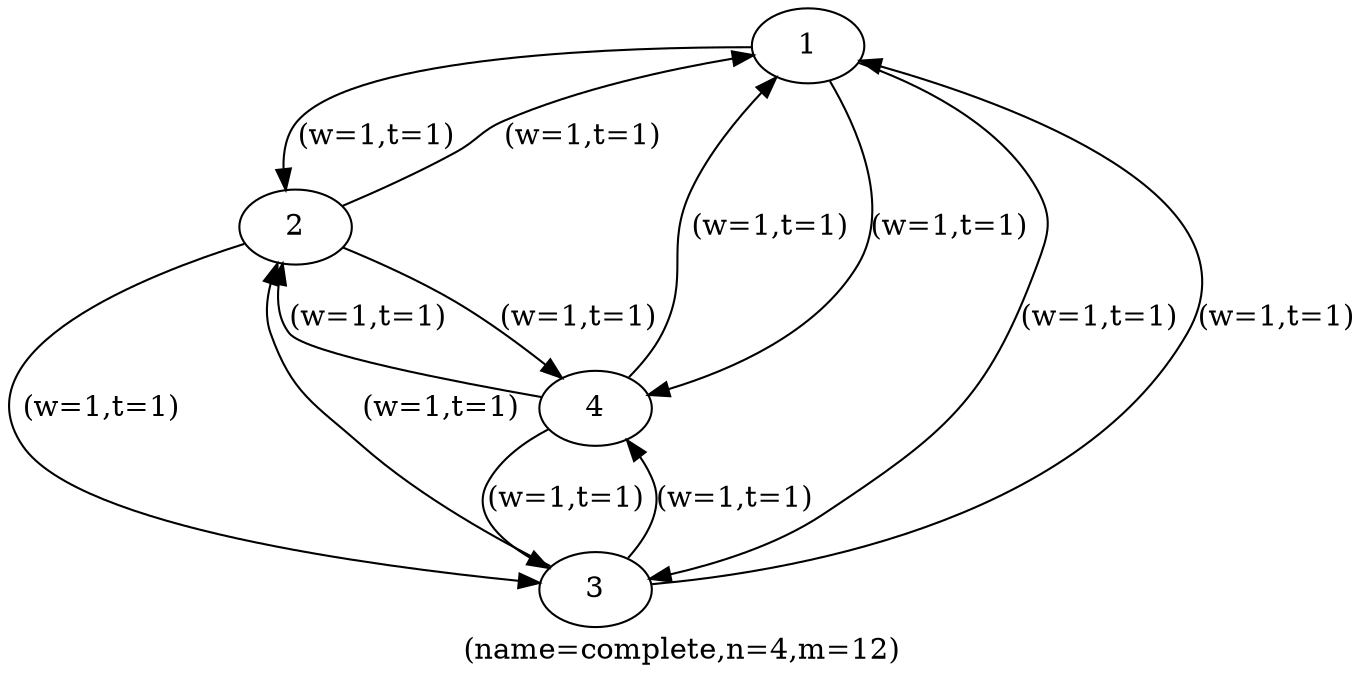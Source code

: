 digraph complete {
label="(name=complete,n=4,m=12)";
	1 -> 2 [label="(w=1,t=1)"];
	1 -> 3 [label="(w=1,t=1)"];
	1 -> 4 [label="(w=1,t=1)"];
	2 -> 1 [label="(w=1,t=1)"];
	2 -> 3 [label="(w=1,t=1)"];
	2 -> 4 [label="(w=1,t=1)"];
	3 -> 1 [label="(w=1,t=1)"];
	3 -> 2 [label="(w=1,t=1)"];
	3 -> 4 [label="(w=1,t=1)"];
	4 -> 1 [label="(w=1,t=1)"];
	4 -> 2 [label="(w=1,t=1)"];
	4 -> 3 [label="(w=1,t=1)"];
4 [label="4"];
1 [label="1"];
3 [label="3"];
2 [label="2"];
}
